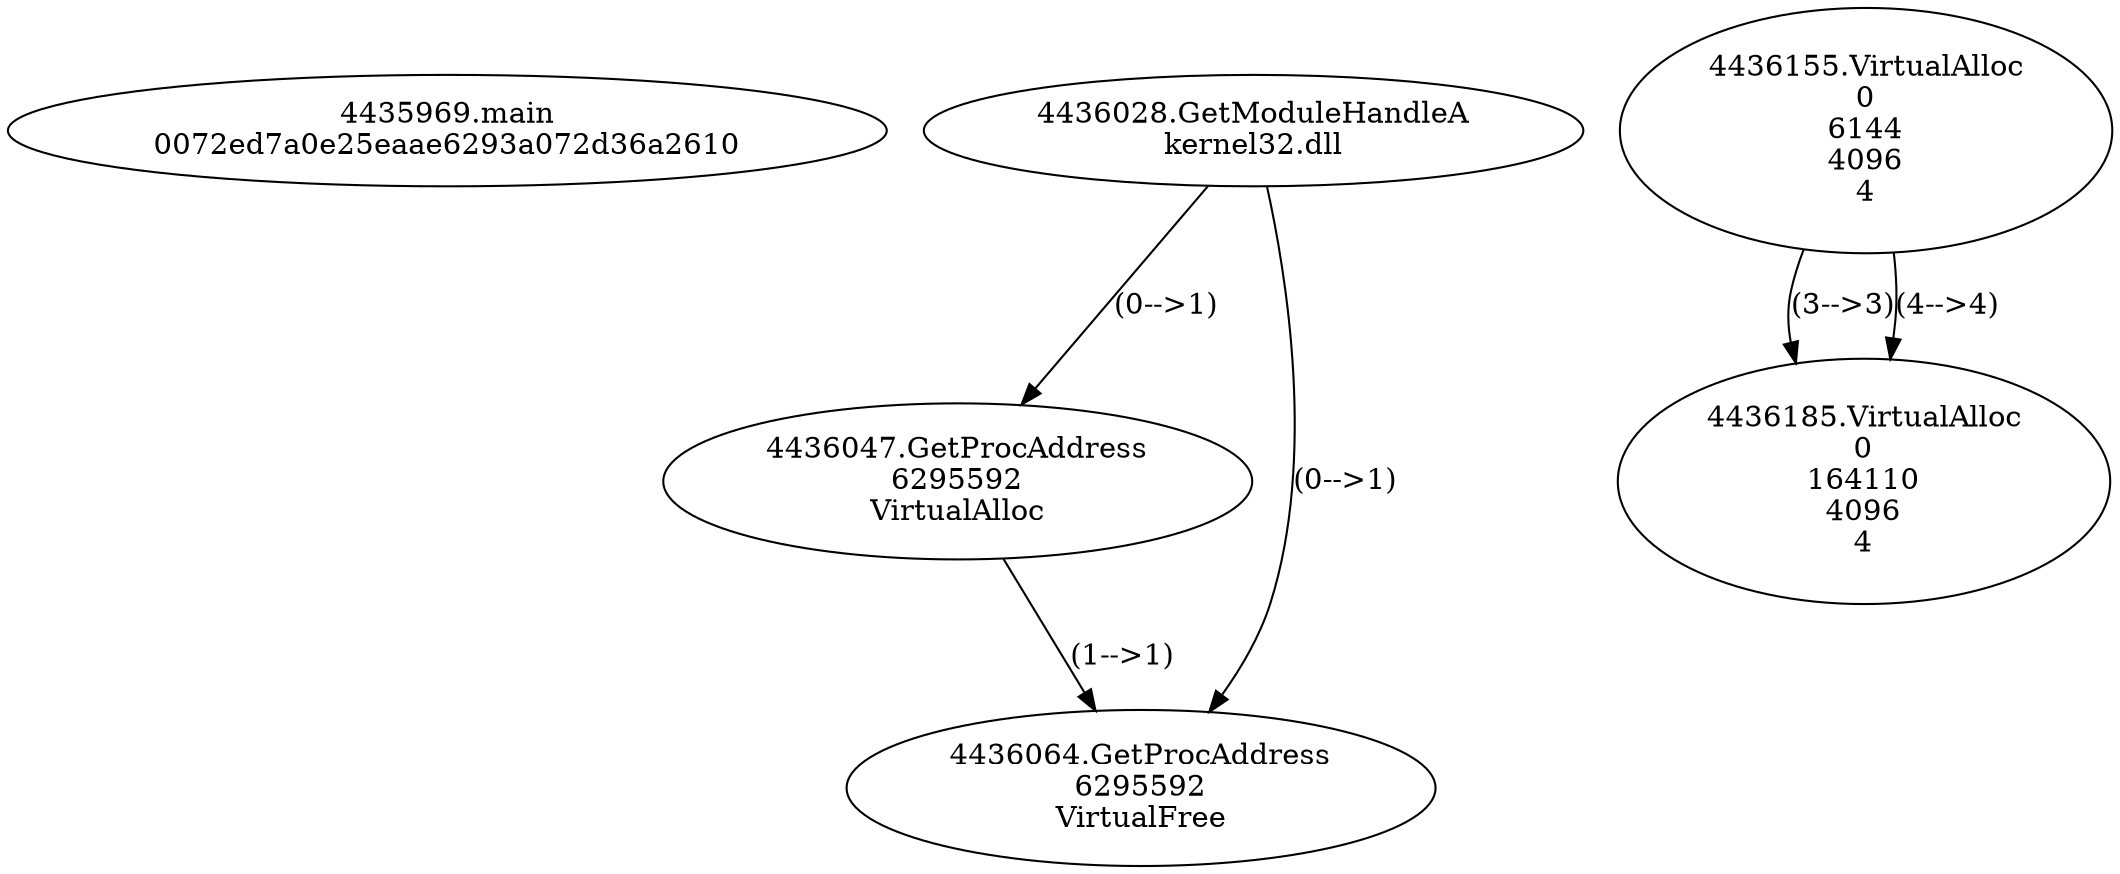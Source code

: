 // Global SCDG with merge call
digraph {
	0 [label="4435969.main
0072ed7a0e25eaae6293a072d36a2610"]
	1 [label="4436028.GetModuleHandleA
kernel32.dll"]
	2 [label="4436047.GetProcAddress
6295592
VirtualAlloc"]
	1 -> 2 [label="(0-->1)"]
	3 [label="4436064.GetProcAddress
6295592
VirtualFree"]
	1 -> 3 [label="(0-->1)"]
	2 -> 3 [label="(1-->1)"]
	4 [label="4436155.VirtualAlloc
0
6144
4096
4"]
	5 [label="4436185.VirtualAlloc
0
164110
4096
4"]
	4 -> 5 [label="(3-->3)"]
	4 -> 5 [label="(4-->4)"]
}
